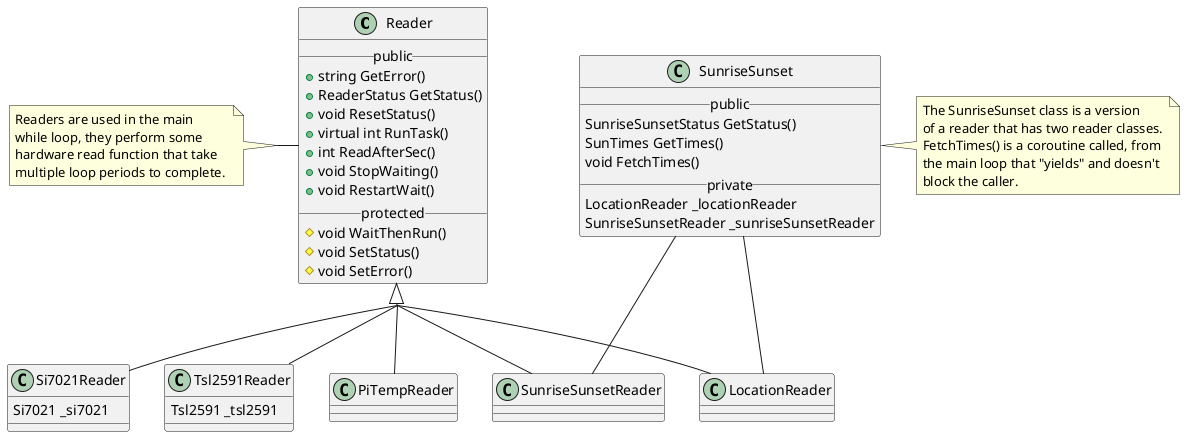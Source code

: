 ' plantuml diagram 
' author: Bennett Cook
' date: 8/20/2022
' desc: reader functions
' ref: https://plantuml.com
' ref: https://plantuml.com/commons
' ref: https://plantuml-documentation.readthedocs.io/en/latest/

@startuml

skinparam groupInheritance 4

class Reader {
   __ public __
   + string GetError()
   + ReaderStatus GetStatus()
   + void ResetStatus()
   + virtual int RunTask()
   + int ReadAfterSec()
   + void StopWaiting() 
   + void RestartWait()
   __ protected __
   # void WaitThenRun()
   # void SetStatus()
   # void SetError()
}

class Si7021Reader {
   Si7021 _si7021
}

class Tsl2591Reader {
   Tsl2591 _tsl2591
}

Reader <|-- Si7021Reader
Reader <|-- PiTempReader
Reader <|-- Tsl2591Reader
Reader <|-- LocationReader
Reader <|-- SunriseSunsetReader

class SunriseSunset {
   __ public __
   SunriseSunsetStatus GetStatus()
   SunTimes GetTimes()
   void FetchTimes()
   __ private __
   LocationReader _locationReader
   SunriseSunsetReader _sunriseSunsetReader
}

SunriseSunset -- LocationReader 
SunriseSunset -- SunriseSunsetReader 

note left of Reader 
Readers are used in the main 
while loop, they perform some
hardware read function that take
multiple loop periods to complete. 
end note

note right of SunriseSunset 
The SunriseSunset class is a version
of a reader that has two reader classes.
FetchTimes() is a coroutine called, from 
the main loop that "yields" and doesn't 
block the caller.   
end note


@enduml